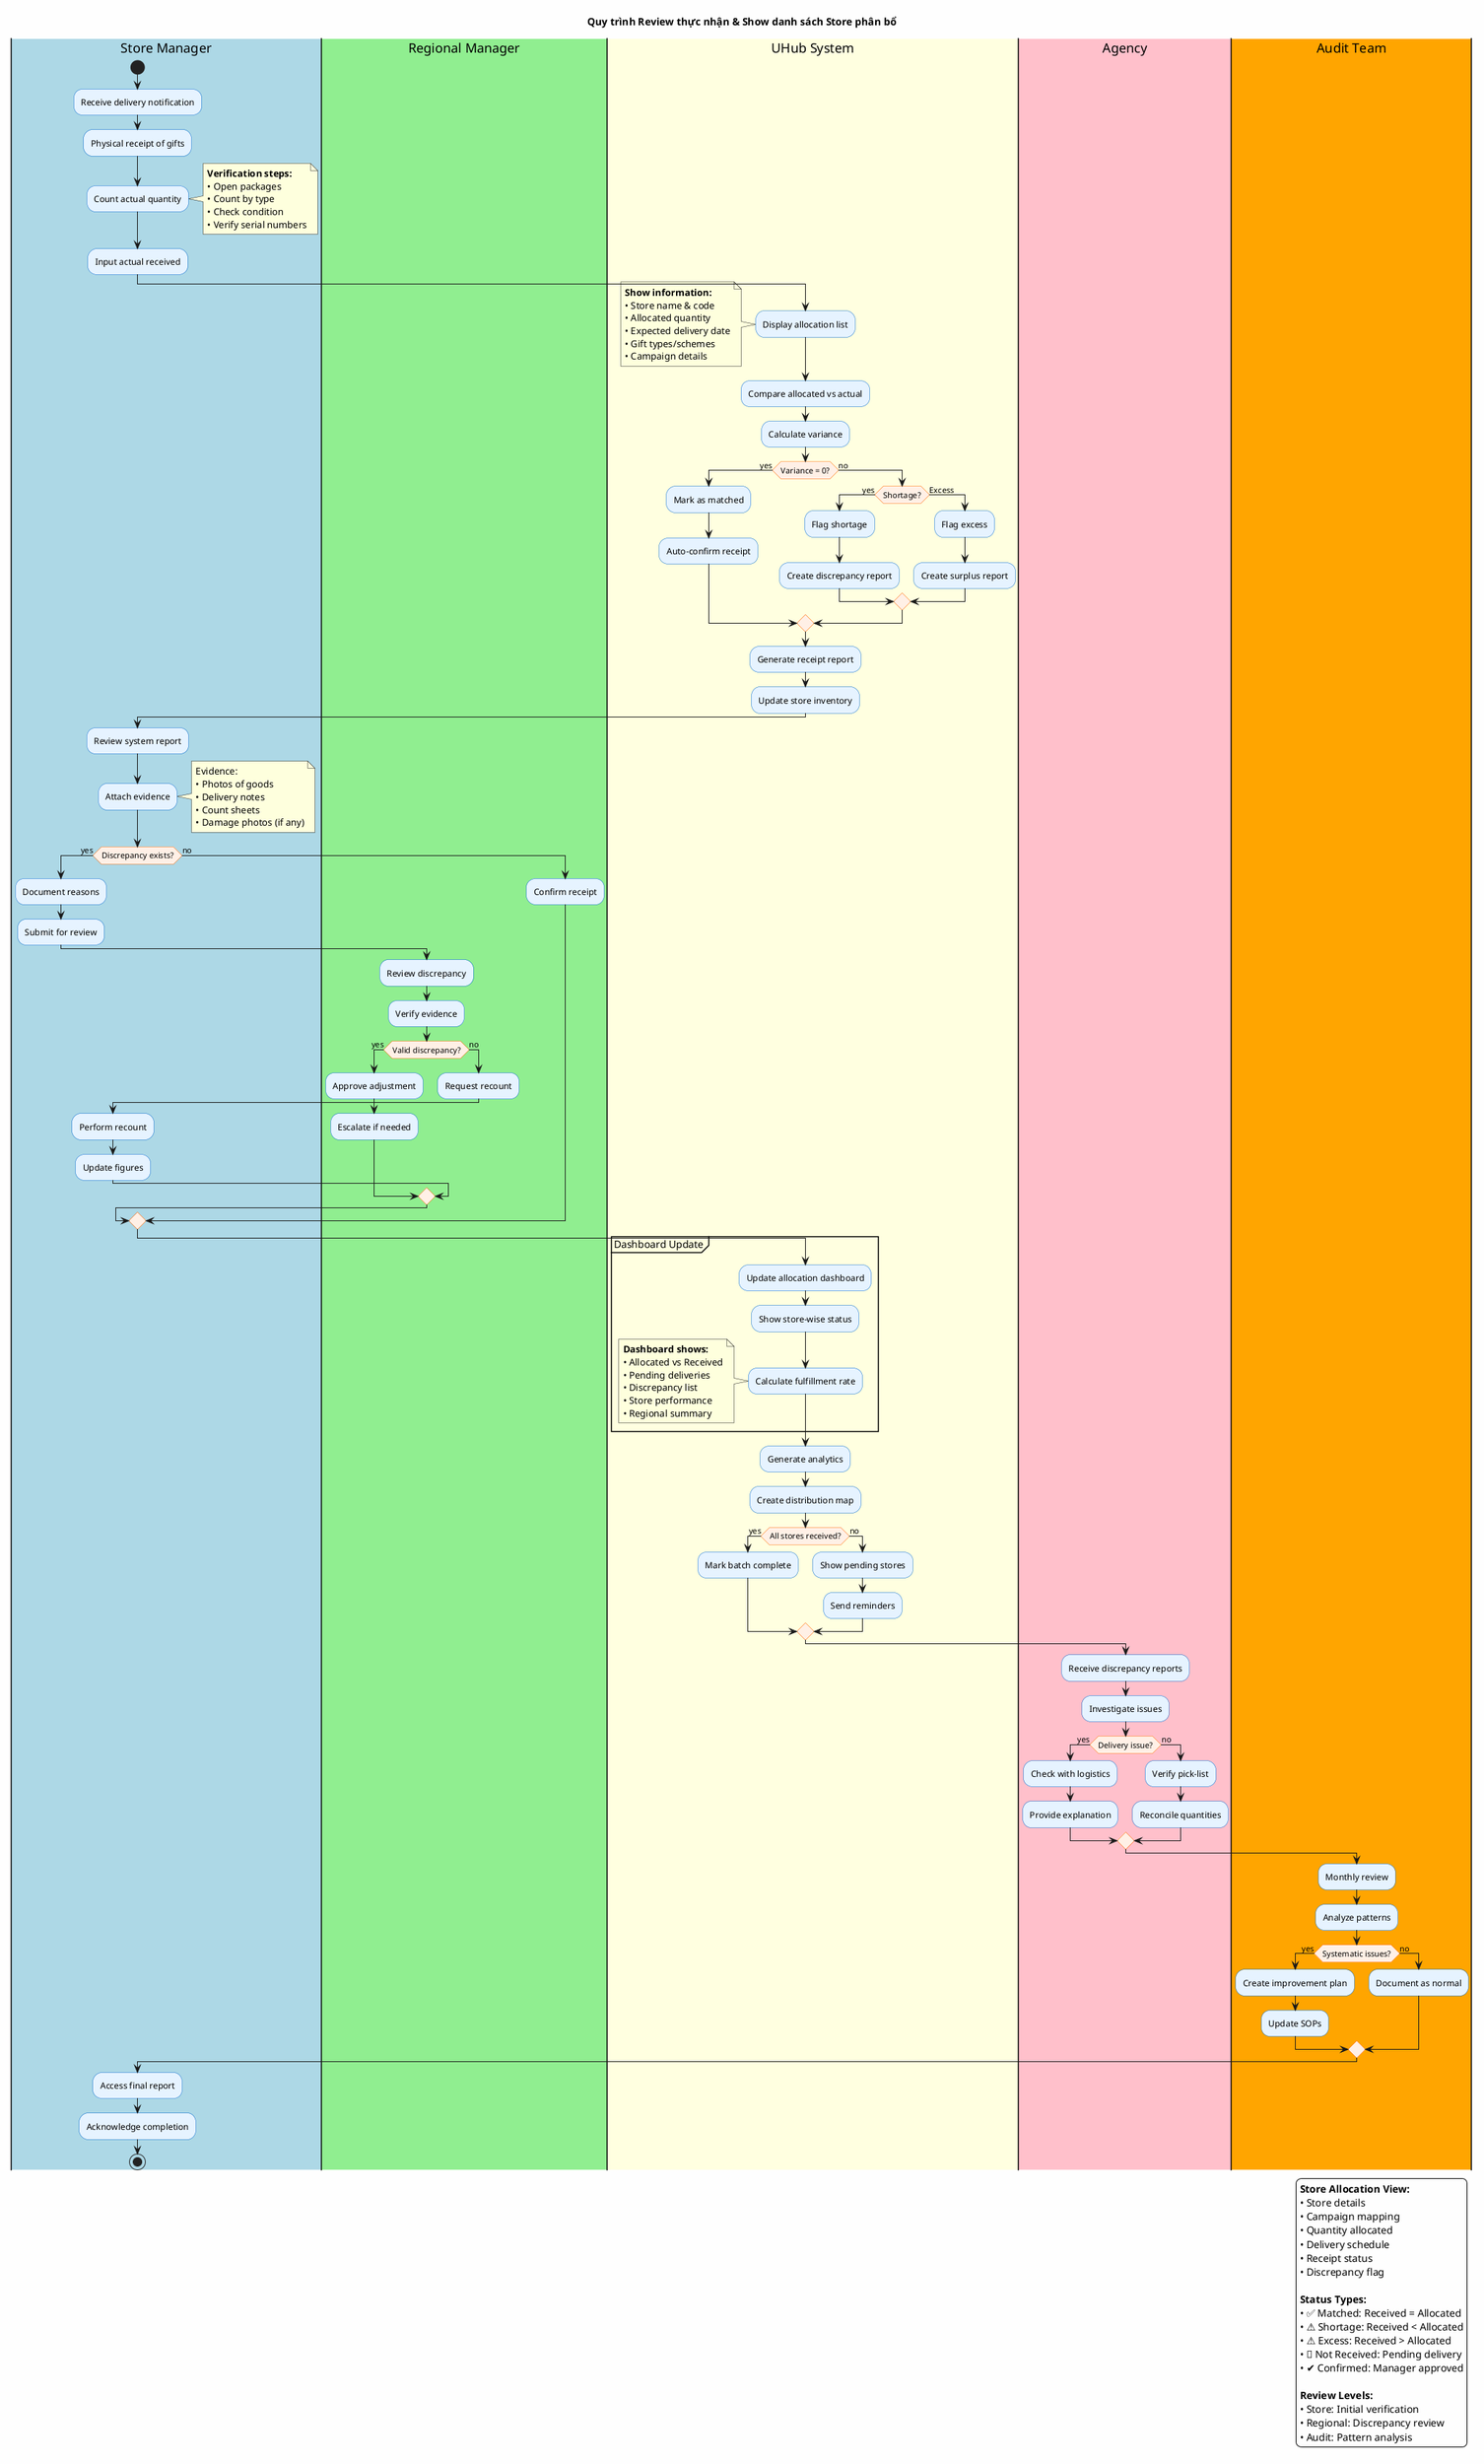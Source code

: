 @startuml Review_thuc_nhan
title Quy trình Review thực nhận & Show danh sách Store phân bổ
skinparam backgroundColor #FEFEFE
skinparam activity {
  BackgroundColor #E6F3FF
  BorderColor #0066CC
  DiamondBackgroundColor #FFF0E6
  DiamondBorderColor #FF6600
}

|#LightBlue|Store Manager|
|#LightGreen|Regional Manager|
|#LightYellow|UHub System|
|#Pink|Agency|
|#Orange|Audit Team|

|Store Manager|
start
:Receive delivery notification;
:Physical receipt of gifts;
:Count actual quantity;
note right
  **Verification steps:**
  • Open packages
  • Count by type
  • Check condition
  • Verify serial numbers
end note

:Input actual received;

|UHub System|
:Display allocation list;
note left
  **Show information:**
  • Store name & code
  • Allocated quantity
  • Expected delivery date
  • Gift types/schemes
  • Campaign details
end note

:Compare allocated vs actual;
:Calculate variance;
if (Variance = 0?) then (yes)
  :Mark as matched;
  :Auto-confirm receipt;
else (no)
  if (Shortage?) then (yes)
    :Flag shortage;
    :Create discrepancy report;
  else (Excess)
    :Flag excess;
    :Create surplus report;
  endif
endif

:Generate receipt report;
:Update store inventory;

|Store Manager|
:Review system report;
:Attach evidence;
note right
  Evidence:
  • Photos of goods
  • Delivery notes
  • Count sheets
  • Damage photos (if any)
end note

if (Discrepancy exists?) then (yes)
  :Document reasons;
  :Submit for review;
  
  |Regional Manager|
  :Review discrepancy;
  :Verify evidence;
  if (Valid discrepancy?) then (yes)
    :Approve adjustment;
    :Escalate if needed;
  else (no)
    :Request recount;
    |Store Manager|
    :Perform recount;
    :Update figures;
    |Regional Manager|
  endif
else (no)
  :Confirm receipt;
endif

|UHub System|
partition "Dashboard Update" {
  :Update allocation dashboard;
  :Show store-wise status;
  :Calculate fulfillment rate;
  note left
    **Dashboard shows:**
    • Allocated vs Received
    • Pending deliveries
    • Discrepancy list
    • Store performance
    • Regional summary
  end note
}

:Generate analytics;
:Create distribution map;
if (All stores received?) then (yes)
  :Mark batch complete;
else (no)
  :Show pending stores;
  :Send reminders;
endif

|Agency|
:Receive discrepancy reports;
:Investigate issues;
if (Delivery issue?) then (yes)
  :Check with logistics;
  :Provide explanation;
else (no)
  :Verify pick-list;
  :Reconcile quantities;
endif

|Audit Team|
:Monthly review;
:Analyze patterns;
if (Systematic issues?) then (yes)
  :Create improvement plan;
  :Update SOPs;
else (no)
  :Document as normal;
endif

|Store Manager|
:Access final report;
:Acknowledge completion;
stop

legend right
  **Store Allocation View:**
  • Store details
  • Campaign mapping
  • Quantity allocated
  • Delivery schedule
  • Receipt status
  • Discrepancy flag
  
  **Status Types:**
  • ✅ Matched: Received = Allocated
  • ⚠️ Shortage: Received < Allocated
  • ⚠️ Excess: Received > Allocated
  • 🔴 Not Received: Pending delivery
  • ✔️ Confirmed: Manager approved
  
  **Review Levels:**
  • Store: Initial verification
  • Regional: Discrepancy review
  • Audit: Pattern analysis
endlegend

@enduml
